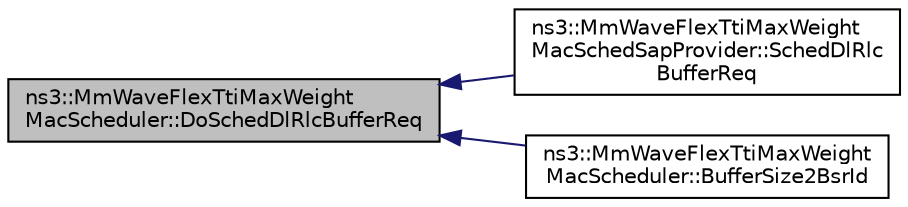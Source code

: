 digraph "ns3::MmWaveFlexTtiMaxWeightMacScheduler::DoSchedDlRlcBufferReq"
{
  edge [fontname="Helvetica",fontsize="10",labelfontname="Helvetica",labelfontsize="10"];
  node [fontname="Helvetica",fontsize="10",shape=record];
  rankdir="LR";
  Node1 [label="ns3::MmWaveFlexTtiMaxWeight\lMacScheduler::DoSchedDlRlcBufferReq",height=0.2,width=0.4,color="black", fillcolor="grey75", style="filled", fontcolor="black"];
  Node1 -> Node2 [dir="back",color="midnightblue",fontsize="10",style="solid"];
  Node2 [label="ns3::MmWaveFlexTtiMaxWeight\lMacSchedSapProvider::SchedDlRlc\lBufferReq",height=0.2,width=0.4,color="black", fillcolor="white", style="filled",URL="$d7/d17/classns3_1_1MmWaveFlexTtiMaxWeightMacSchedSapProvider.html#a48e103156cfadef4c538159366f86e55"];
  Node1 -> Node3 [dir="back",color="midnightblue",fontsize="10",style="solid"];
  Node3 [label="ns3::MmWaveFlexTtiMaxWeight\lMacScheduler::BufferSize2BsrId",height=0.2,width=0.4,color="black", fillcolor="white", style="filled",URL="$dc/d15/classns3_1_1MmWaveFlexTtiMaxWeightMacScheduler.html#aa0900481ed4eff482d7b6582346fd696"];
}
